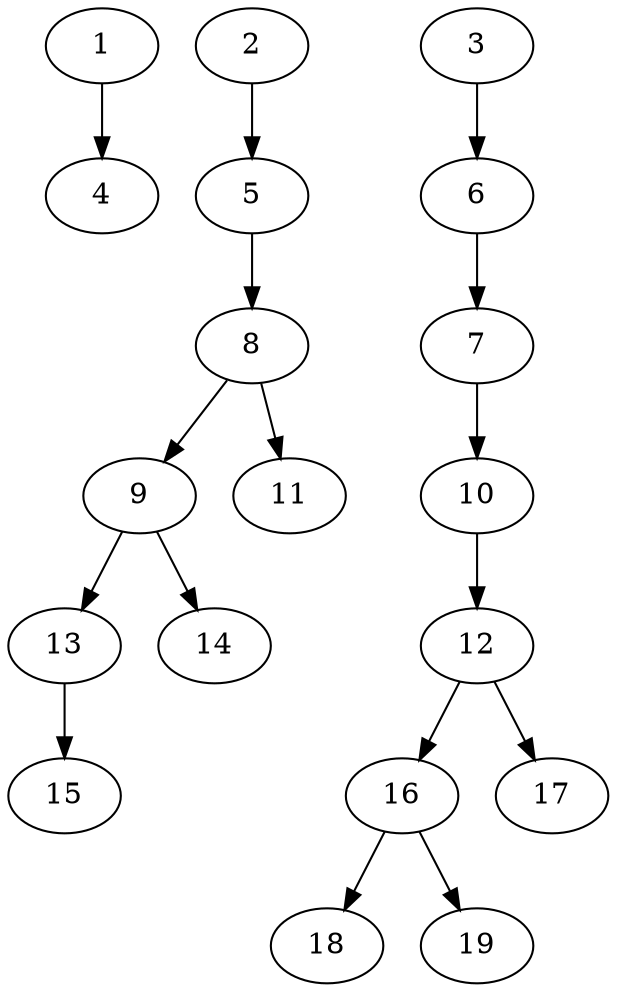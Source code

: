 // DAG (tier=1-easy, mode=data, n=19, ccr=0.330, fat=0.432, density=0.248, regular=0.782, jump=0.076, mindata=1048576, maxdata=8388608)
// DAG automatically generated by daggen at Sun Aug 24 16:33:32 2025
// /home/ermia/Project/Environments/daggen/bin/daggen --dot --ccr 0.330 --fat 0.432 --regular 0.782 --density 0.248 --jump 0.076 --mindata 1048576 --maxdata 8388608 -n 19 
digraph G {
  1 [size="77649838846800160", alpha="0.01", expect_size="38824919423400080"]
  1 -> 4 [size ="38993068556288"]
  2 [size="323375808914913230848", alpha="0.03", expect_size="161687904457456615424"]
  2 -> 5 [size ="376901910659072"]
  3 [size="3088605223063774", alpha="0.19", expect_size="1544302611531887"]
  3 -> 6 [size ="48560275980288"]
  4 [size="353487680358051840", alpha="0.12", expect_size="176743840179025920"]
  5 [size="9827914406907510", alpha="0.15", expect_size="4913957203453755"]
  5 -> 8 [size ="236258844475392"]
  6 [size="5126572065136536", alpha="0.01", expect_size="2563286032568268"]
  6 -> 7 [size ="125246078189568"]
  7 [size="129365046336113606656", alpha="0.11", expect_size="64682523168056803328"]
  7 -> 10 [size ="204629363130368"]
  8 [size="17867027848938651648", alpha="0.07", expect_size="8933513924469325824"]
  8 -> 9 [size ="54675344719872"]
  8 -> 11 [size ="54675344719872"]
  9 [size="296239411048218624000", alpha="0.11", expect_size="148119705524109312000"]
  9 -> 13 [size ="355510045900800"]
  9 -> 14 [size ="355510045900800"]
  10 [size="130231327260672000000", alpha="0.15", expect_size="65115663630336000000"]
  10 -> 12 [size ="205541867520000"]
  11 [size="50767424933859426304", alpha="0.07", expect_size="25383712466929713152"]
  12 [size="4547647331252838", alpha="0.19", expect_size="2273823665626419"]
  12 -> 16 [size ="109927674675200"]
  12 -> 17 [size ="109927674675200"]
  13 [size="74655947220068368", alpha="0.12", expect_size="37327973610034184"]
  13 -> 15 [size ="49411660972032"]
  14 [size="4381574443940446208", alpha="0.13", expect_size="2190787221970223104"]
  15 [size="462105060835328000000", alpha="0.02", expect_size="231052530417664000000"]
  16 [size="17993296131492151296", alpha="0.20", expect_size="8996648065746075648"]
  16 -> 18 [size ="54932640104448"]
  16 -> 19 [size ="54932640104448"]
  17 [size="455402178799509568", alpha="0.01", expect_size="227701089399754784"]
  18 [size="70214508626196584", alpha="0.13", expect_size="35107254313098292"]
  19 [size="6234631154966630", alpha="0.17", expect_size="3117315577483315"]
}